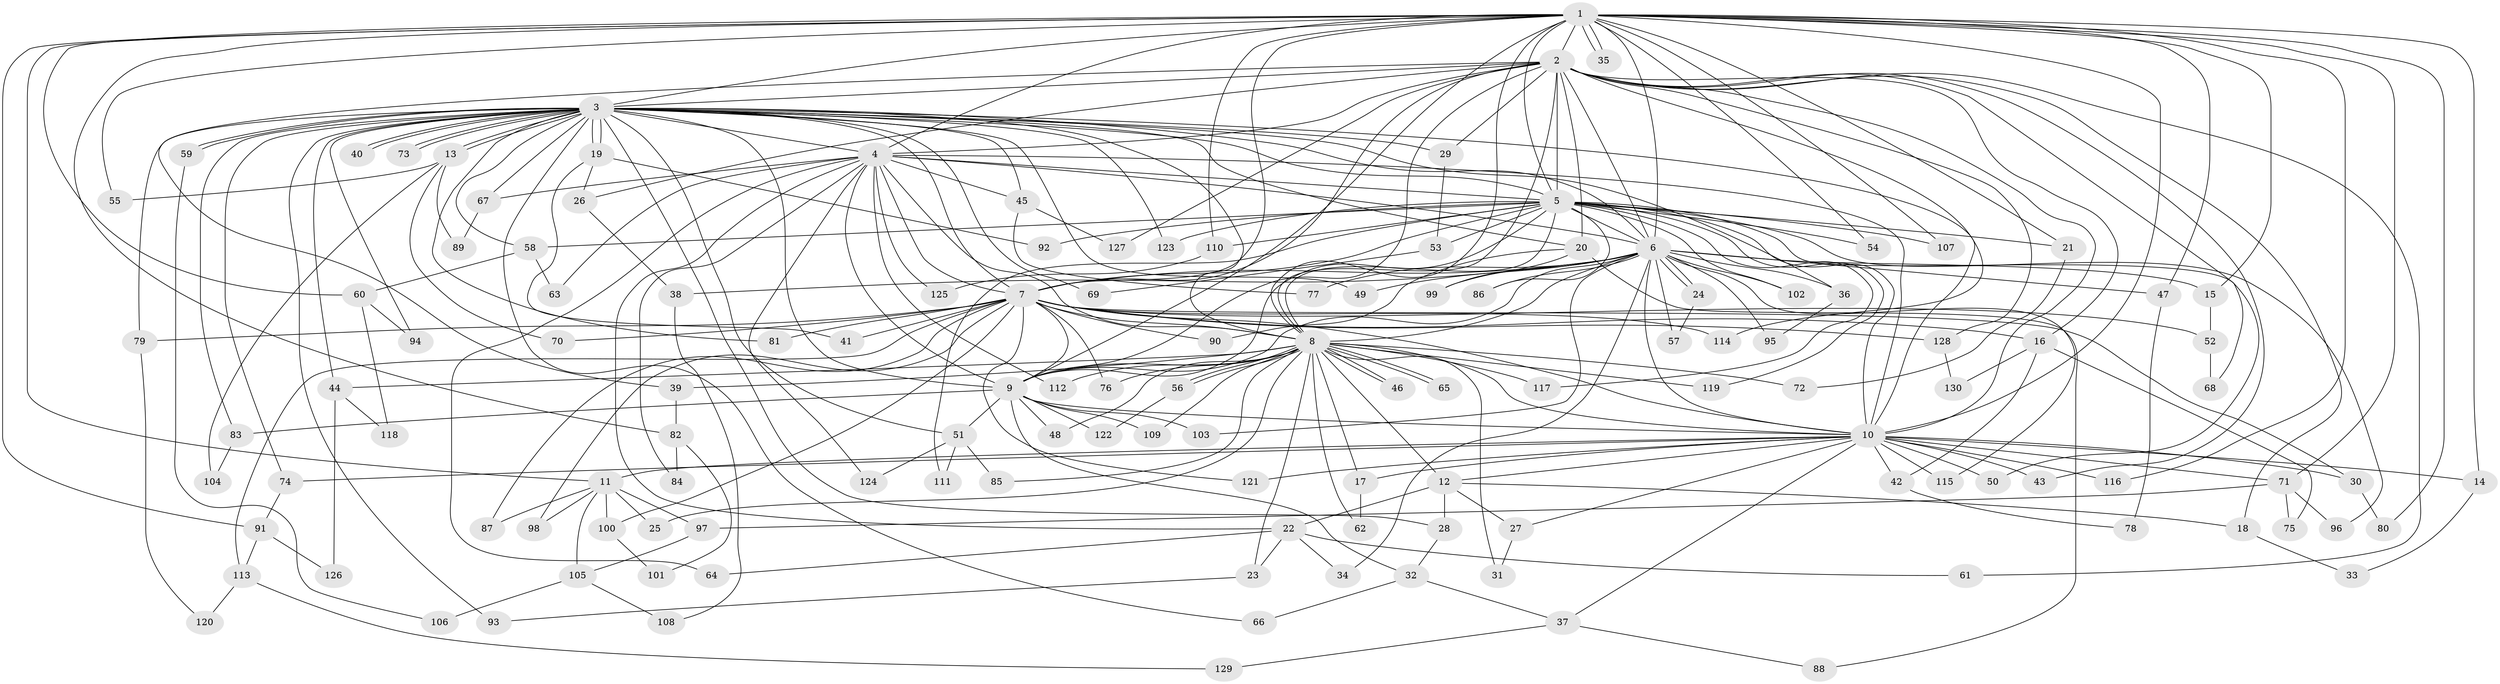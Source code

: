 // coarse degree distribution, {6: 0.175, 4: 0.1, 15: 0.075, 3: 0.125, 2: 0.125, 7: 0.025, 5: 0.075, 1: 0.175, 16: 0.05, 17: 0.025, 19: 0.025, 23: 0.025}
// Generated by graph-tools (version 1.1) at 2025/36/03/04/25 23:36:30]
// undirected, 130 vertices, 285 edges
graph export_dot {
  node [color=gray90,style=filled];
  1;
  2;
  3;
  4;
  5;
  6;
  7;
  8;
  9;
  10;
  11;
  12;
  13;
  14;
  15;
  16;
  17;
  18;
  19;
  20;
  21;
  22;
  23;
  24;
  25;
  26;
  27;
  28;
  29;
  30;
  31;
  32;
  33;
  34;
  35;
  36;
  37;
  38;
  39;
  40;
  41;
  42;
  43;
  44;
  45;
  46;
  47;
  48;
  49;
  50;
  51;
  52;
  53;
  54;
  55;
  56;
  57;
  58;
  59;
  60;
  61;
  62;
  63;
  64;
  65;
  66;
  67;
  68;
  69;
  70;
  71;
  72;
  73;
  74;
  75;
  76;
  77;
  78;
  79;
  80;
  81;
  82;
  83;
  84;
  85;
  86;
  87;
  88;
  89;
  90;
  91;
  92;
  93;
  94;
  95;
  96;
  97;
  98;
  99;
  100;
  101;
  102;
  103;
  104;
  105;
  106;
  107;
  108;
  109;
  110;
  111;
  112;
  113;
  114;
  115;
  116;
  117;
  118;
  119;
  120;
  121;
  122;
  123;
  124;
  125;
  126;
  127;
  128;
  129;
  130;
  1 -- 2;
  1 -- 3;
  1 -- 4;
  1 -- 5;
  1 -- 6;
  1 -- 7;
  1 -- 8;
  1 -- 9;
  1 -- 10;
  1 -- 11;
  1 -- 14;
  1 -- 15;
  1 -- 21;
  1 -- 35;
  1 -- 35;
  1 -- 47;
  1 -- 54;
  1 -- 55;
  1 -- 60;
  1 -- 71;
  1 -- 80;
  1 -- 82;
  1 -- 91;
  1 -- 107;
  1 -- 110;
  1 -- 116;
  2 -- 3;
  2 -- 4;
  2 -- 5;
  2 -- 6;
  2 -- 7;
  2 -- 8;
  2 -- 9;
  2 -- 10;
  2 -- 16;
  2 -- 18;
  2 -- 20;
  2 -- 26;
  2 -- 29;
  2 -- 39;
  2 -- 43;
  2 -- 61;
  2 -- 68;
  2 -- 114;
  2 -- 127;
  2 -- 128;
  3 -- 4;
  3 -- 5;
  3 -- 6;
  3 -- 7;
  3 -- 8;
  3 -- 9;
  3 -- 10;
  3 -- 13;
  3 -- 13;
  3 -- 19;
  3 -- 19;
  3 -- 20;
  3 -- 28;
  3 -- 29;
  3 -- 36;
  3 -- 40;
  3 -- 40;
  3 -- 44;
  3 -- 45;
  3 -- 49;
  3 -- 51;
  3 -- 58;
  3 -- 59;
  3 -- 59;
  3 -- 66;
  3 -- 67;
  3 -- 69;
  3 -- 73;
  3 -- 73;
  3 -- 74;
  3 -- 79;
  3 -- 81;
  3 -- 83;
  3 -- 93;
  3 -- 94;
  3 -- 123;
  4 -- 5;
  4 -- 6;
  4 -- 7;
  4 -- 8;
  4 -- 9;
  4 -- 10;
  4 -- 22;
  4 -- 45;
  4 -- 63;
  4 -- 64;
  4 -- 67;
  4 -- 84;
  4 -- 112;
  4 -- 124;
  4 -- 125;
  5 -- 6;
  5 -- 7;
  5 -- 8;
  5 -- 9;
  5 -- 10;
  5 -- 21;
  5 -- 50;
  5 -- 53;
  5 -- 54;
  5 -- 58;
  5 -- 86;
  5 -- 92;
  5 -- 96;
  5 -- 102;
  5 -- 107;
  5 -- 110;
  5 -- 111;
  5 -- 117;
  5 -- 119;
  5 -- 123;
  6 -- 7;
  6 -- 8;
  6 -- 9;
  6 -- 10;
  6 -- 15;
  6 -- 24;
  6 -- 24;
  6 -- 34;
  6 -- 36;
  6 -- 38;
  6 -- 47;
  6 -- 49;
  6 -- 57;
  6 -- 77;
  6 -- 86;
  6 -- 95;
  6 -- 99;
  6 -- 102;
  6 -- 103;
  6 -- 115;
  7 -- 8;
  7 -- 9;
  7 -- 10;
  7 -- 16;
  7 -- 30;
  7 -- 41;
  7 -- 52;
  7 -- 70;
  7 -- 76;
  7 -- 79;
  7 -- 81;
  7 -- 87;
  7 -- 90;
  7 -- 98;
  7 -- 100;
  7 -- 113;
  7 -- 114;
  7 -- 121;
  7 -- 128;
  8 -- 9;
  8 -- 10;
  8 -- 12;
  8 -- 17;
  8 -- 23;
  8 -- 25;
  8 -- 31;
  8 -- 39;
  8 -- 44;
  8 -- 46;
  8 -- 46;
  8 -- 48;
  8 -- 56;
  8 -- 56;
  8 -- 62;
  8 -- 65;
  8 -- 65;
  8 -- 72;
  8 -- 76;
  8 -- 85;
  8 -- 109;
  8 -- 112;
  8 -- 117;
  8 -- 119;
  9 -- 10;
  9 -- 32;
  9 -- 48;
  9 -- 51;
  9 -- 83;
  9 -- 103;
  9 -- 109;
  9 -- 122;
  10 -- 11;
  10 -- 12;
  10 -- 14;
  10 -- 17;
  10 -- 27;
  10 -- 30;
  10 -- 37;
  10 -- 42;
  10 -- 43;
  10 -- 50;
  10 -- 71;
  10 -- 74;
  10 -- 115;
  10 -- 116;
  10 -- 121;
  11 -- 25;
  11 -- 87;
  11 -- 97;
  11 -- 98;
  11 -- 100;
  11 -- 105;
  12 -- 18;
  12 -- 22;
  12 -- 27;
  12 -- 28;
  13 -- 55;
  13 -- 70;
  13 -- 89;
  13 -- 104;
  14 -- 33;
  15 -- 52;
  16 -- 42;
  16 -- 75;
  16 -- 130;
  17 -- 62;
  18 -- 33;
  19 -- 26;
  19 -- 41;
  19 -- 92;
  20 -- 88;
  20 -- 90;
  20 -- 99;
  21 -- 72;
  22 -- 23;
  22 -- 34;
  22 -- 61;
  22 -- 64;
  23 -- 93;
  24 -- 57;
  26 -- 38;
  27 -- 31;
  28 -- 32;
  29 -- 53;
  30 -- 80;
  32 -- 37;
  32 -- 66;
  36 -- 95;
  37 -- 88;
  37 -- 129;
  38 -- 108;
  39 -- 82;
  42 -- 78;
  44 -- 118;
  44 -- 126;
  45 -- 77;
  45 -- 127;
  47 -- 78;
  51 -- 85;
  51 -- 111;
  51 -- 124;
  52 -- 68;
  53 -- 69;
  56 -- 122;
  58 -- 60;
  58 -- 63;
  59 -- 106;
  60 -- 94;
  60 -- 118;
  67 -- 89;
  71 -- 75;
  71 -- 96;
  71 -- 97;
  74 -- 91;
  79 -- 120;
  82 -- 84;
  82 -- 101;
  83 -- 104;
  91 -- 113;
  91 -- 126;
  97 -- 105;
  100 -- 101;
  105 -- 106;
  105 -- 108;
  110 -- 125;
  113 -- 120;
  113 -- 129;
  128 -- 130;
}
